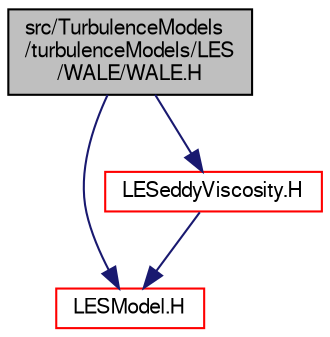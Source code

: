 digraph "src/TurbulenceModels/turbulenceModels/LES/WALE/WALE.H"
{
  bgcolor="transparent";
  edge [fontname="FreeSans",fontsize="10",labelfontname="FreeSans",labelfontsize="10"];
  node [fontname="FreeSans",fontsize="10",shape=record];
  Node1 [label="src/TurbulenceModels\l/turbulenceModels/LES\l/WALE/WALE.H",height=0.2,width=0.4,color="black", fillcolor="grey75", style="filled" fontcolor="black"];
  Node1 -> Node2 [color="midnightblue",fontsize="10",style="solid",fontname="FreeSans"];
  Node2 [label="LESModel.H",height=0.2,width=0.4,color="red",URL="$a10171.html"];
  Node1 -> Node3 [color="midnightblue",fontsize="10",style="solid",fontname="FreeSans"];
  Node3 [label="LESeddyViscosity.H",height=0.2,width=0.4,color="red",URL="$a10161.html"];
  Node3 -> Node2 [color="midnightblue",fontsize="10",style="solid",fontname="FreeSans"];
}
